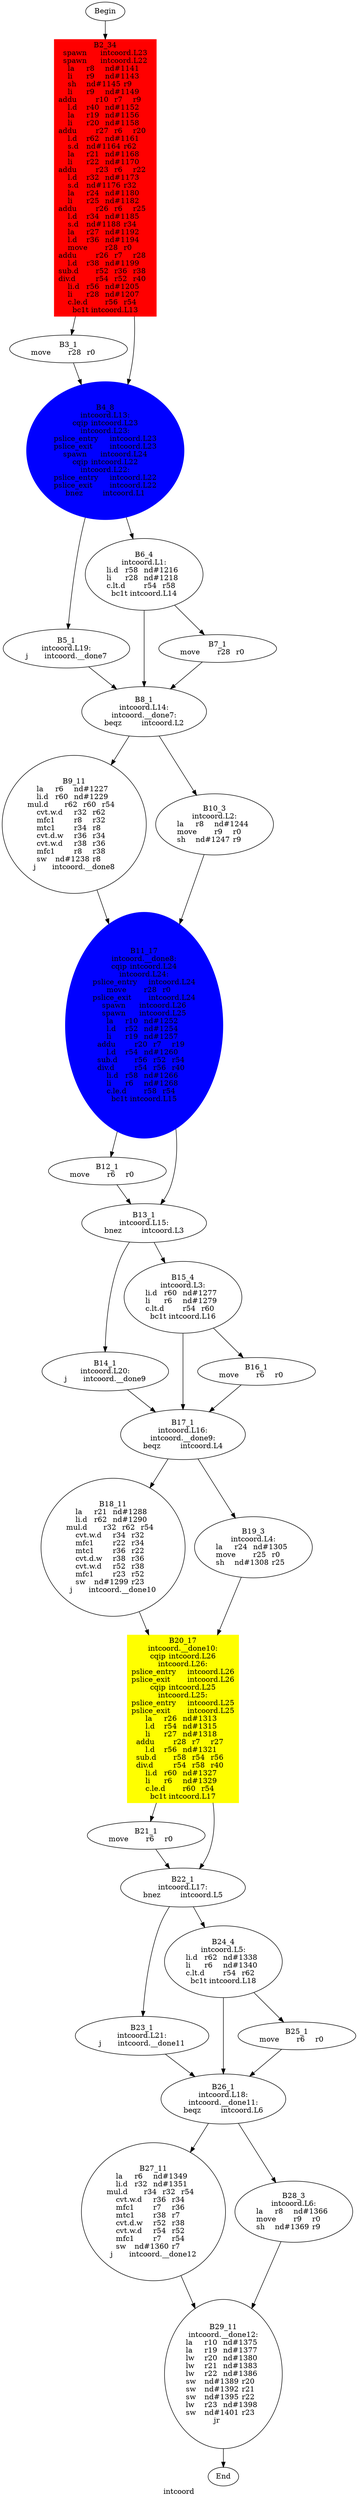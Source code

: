 digraph G{
	label = "intcoord"	style = "dashed";
	color = purple;
	Node0 [label = "Begin"];
	Node0 -> {Node2 }
	Node1 [label = "End"];
	Node1 -> {}
	Node2 [label = "B2_34\nspawn	intcoord.L23\nspawn	intcoord.L22\nla	r8	nd#1141	\nli	r9	nd#1143	\nsh	nd#1145	r9	\nli	r9	nd#1149	\naddu	r10	r7	r9	\nl.d	r40	nd#1152	\nla	r19	nd#1156	\nli	r20	nd#1158	\naddu	r27	r6	r20	\nl.d	r62	nd#1161	\ns.d	nd#1164	r62	\nla	r21	nd#1168	\nli	r22	nd#1170	\naddu	r23	r6	r22	\nl.d	r32	nd#1173	\ns.d	nd#1176	r32	\nla	r24	nd#1180	\nli	r25	nd#1182	\naddu	r26	r6	r25	\nl.d	r34	nd#1185	\ns.d	nd#1188	r34	\nla	r27	nd#1192	\nl.d	r36	nd#1194	\nmove	r28	r0	\naddu	r26	r7	r28	\nl.d	r38	nd#1199	\nsub.d	r52	r36	r38	\ndiv.d	r54	r52	r40	\nli.d	r56	nd#1205	\nli	r28	nd#1207	\nc.le.d	r56	r54	\nbc1t	intcoord.L13\n"];
	Node2 -> {Node3 Node4 }
	Node3 [label = "B3_1\nmove	r28	r0	\n"];
	Node3 -> {Node4 }
	Node4 [label = "B4_8\nintcoord.L13:\ncqip	intcoord.L23\nintcoord.L23:\npslice_entry	intcoord.L23\npslice_exit	intcoord.L23\nspawn	intcoord.L24\ncqip	intcoord.L22\nintcoord.L22:\npslice_entry	intcoord.L22\npslice_exit	intcoord.L22\nbnez	intcoord.L1\n"];
	Node4 -> {Node5 Node6 }
	Node5 [label = "B5_1\nintcoord.L19:\nj	intcoord.__done7\n"];
	Node5 -> {Node8 }
	Node6 [label = "B6_4\nintcoord.L1:\nli.d	r58	nd#1216	\nli	r28	nd#1218	\nc.lt.d	r54	r58	\nbc1t	intcoord.L14\n"];
	Node6 -> {Node7 Node8 }
	Node7 [label = "B7_1\nmove	r28	r0	\n"];
	Node7 -> {Node8 }
	Node8 [label = "B8_1\nintcoord.L14:\nintcoord.__done7:\nbeqz	intcoord.L2\n"];
	Node8 -> {Node9 Node10 }
	Node9 [label = "B9_11\nla	r6	nd#1227	\nli.d	r60	nd#1229	\nmul.d	r62	r60	r54	\ncvt.w.d	r32	r62	\nmfc1	r8	r32	\nmtc1	r34	r8	\ncvt.d.w	r36	r34	\ncvt.w.d	r38	r36	\nmfc1	r8	r38	\nsw	nd#1238	r8	\nj	intcoord.__done8\n"];
	Node9 -> {Node11 }
	Node10 [label = "B10_3\nintcoord.L2:\nla	r8	nd#1244	\nmove	r9	r0	\nsh	nd#1247	r9	\n"];
	Node10 -> {Node11 }
	Node11 [label = "B11_17\nintcoord.__done8:\ncqip	intcoord.L24\nintcoord.L24:\npslice_entry	intcoord.L24\nmove	r28	r0	\npslice_exit	intcoord.L24\nspawn	intcoord.L26\nspawn	intcoord.L25\nla	r10	nd#1252	\nl.d	r52	nd#1254	\nli	r19	nd#1257	\naddu	r20	r7	r19	\nl.d	r54	nd#1260	\nsub.d	r56	r52	r54	\ndiv.d	r54	r56	r40	\nli.d	r58	nd#1266	\nli	r6	nd#1268	\nc.le.d	r58	r54	\nbc1t	intcoord.L15\n"];
	Node11 -> {Node12 Node13 }
	Node12 [label = "B12_1\nmove	r6	r0	\n"];
	Node12 -> {Node13 }
	Node13 [label = "B13_1\nintcoord.L15:\nbnez	intcoord.L3\n"];
	Node13 -> {Node14 Node15 }
	Node14 [label = "B14_1\nintcoord.L20:\nj	intcoord.__done9\n"];
	Node14 -> {Node17 }
	Node15 [label = "B15_4\nintcoord.L3:\nli.d	r60	nd#1277	\nli	r6	nd#1279	\nc.lt.d	r54	r60	\nbc1t	intcoord.L16\n"];
	Node15 -> {Node16 Node17 }
	Node16 [label = "B16_1\nmove	r6	r0	\n"];
	Node16 -> {Node17 }
	Node17 [label = "B17_1\nintcoord.L16:\nintcoord.__done9:\nbeqz	intcoord.L4\n"];
	Node17 -> {Node18 Node19 }
	Node18 [label = "B18_11\nla	r21	nd#1288	\nli.d	r62	nd#1290	\nmul.d	r32	r62	r54	\ncvt.w.d	r34	r32	\nmfc1	r22	r34	\nmtc1	r36	r22	\ncvt.d.w	r38	r36	\ncvt.w.d	r52	r38	\nmfc1	r23	r52	\nsw	nd#1299	r23	\nj	intcoord.__done10\n"];
	Node18 -> {Node20 }
	Node19 [label = "B19_3\nintcoord.L4:\nla	r24	nd#1305	\nmove	r25	r0	\nsh	nd#1308	r25	\n"];
	Node19 -> {Node20 }
	Node20 [label = "B20_17\nintcoord.__done10:\ncqip	intcoord.L26\nintcoord.L26:\npslice_entry	intcoord.L26\npslice_exit	intcoord.L26\ncqip	intcoord.L25\nintcoord.L25:\npslice_entry	intcoord.L25\npslice_exit	intcoord.L25\nla	r26	nd#1313	\nl.d	r54	nd#1315	\nli	r27	nd#1318	\naddu	r28	r7	r27	\nl.d	r56	nd#1321	\nsub.d	r58	r54	r56	\ndiv.d	r54	r58	r40	\nli.d	r60	nd#1327	\nli	r6	nd#1329	\nc.le.d	r60	r54	\nbc1t	intcoord.L17\n"];
	Node20 -> {Node21 Node22 }
	Node21 [label = "B21_1\nmove	r6	r0	\n"];
	Node21 -> {Node22 }
	Node22 [label = "B22_1\nintcoord.L17:\nbnez	intcoord.L5\n"];
	Node22 -> {Node23 Node24 }
	Node23 [label = "B23_1\nintcoord.L21:\nj	intcoord.__done11\n"];
	Node23 -> {Node26 }
	Node24 [label = "B24_4\nintcoord.L5:\nli.d	r62	nd#1338	\nli	r6	nd#1340	\nc.lt.d	r54	r62	\nbc1t	intcoord.L18\n"];
	Node24 -> {Node25 Node26 }
	Node25 [label = "B25_1\nmove	r6	r0	\n"];
	Node25 -> {Node26 }
	Node26 [label = "B26_1\nintcoord.L18:\nintcoord.__done11:\nbeqz	intcoord.L6\n"];
	Node26 -> {Node27 Node28 }
	Node27 [label = "B27_11\nla	r6	nd#1349	\nli.d	r32	nd#1351	\nmul.d	r34	r32	r54	\ncvt.w.d	r36	r34	\nmfc1	r7	r36	\nmtc1	r38	r7	\ncvt.d.w	r52	r38	\ncvt.w.d	r54	r52	\nmfc1	r7	r54	\nsw	nd#1360	r7	\nj	intcoord.__done12\n"];
	Node27 -> {Node29 }
	Node28 [label = "B28_3\nintcoord.L6:\nla	r8	nd#1366	\nmove	r9	r0	\nsh	nd#1369	r9	\n"];
	Node28 -> {Node29 }
	Node29 [label = "B29_11\nintcoord.__done12:\nla	r10	nd#1375	\nla	r19	nd#1377	\nlw	r20	nd#1380	\nlw	r21	nd#1383	\nlw	r22	nd#1386	\nsw	nd#1389	r20	\nsw	nd#1392	r21	\nsw	nd#1395	r22	\nlw	r23	nd#1398	\nsw	nd#1401	r23	\njr	\n"];
	Node29 -> {Node1 }
	Node2 [shape = box ,style=filled ,color=red];
	Node2 [shape = box ,style=filled ,color=red];
	Node4 [shape = ellipse ,style=filled ,color=blue];
	Node11 [shape = ellipse ,style=filled ,color=blue];
	Node11 [shape = ellipse ,style=filled ,color=blue];
	Node20 [shape = polygon ,style=filled ,color=yellow];
	Node20 [shape = polygon ,style=filled ,color=yellow];
}
